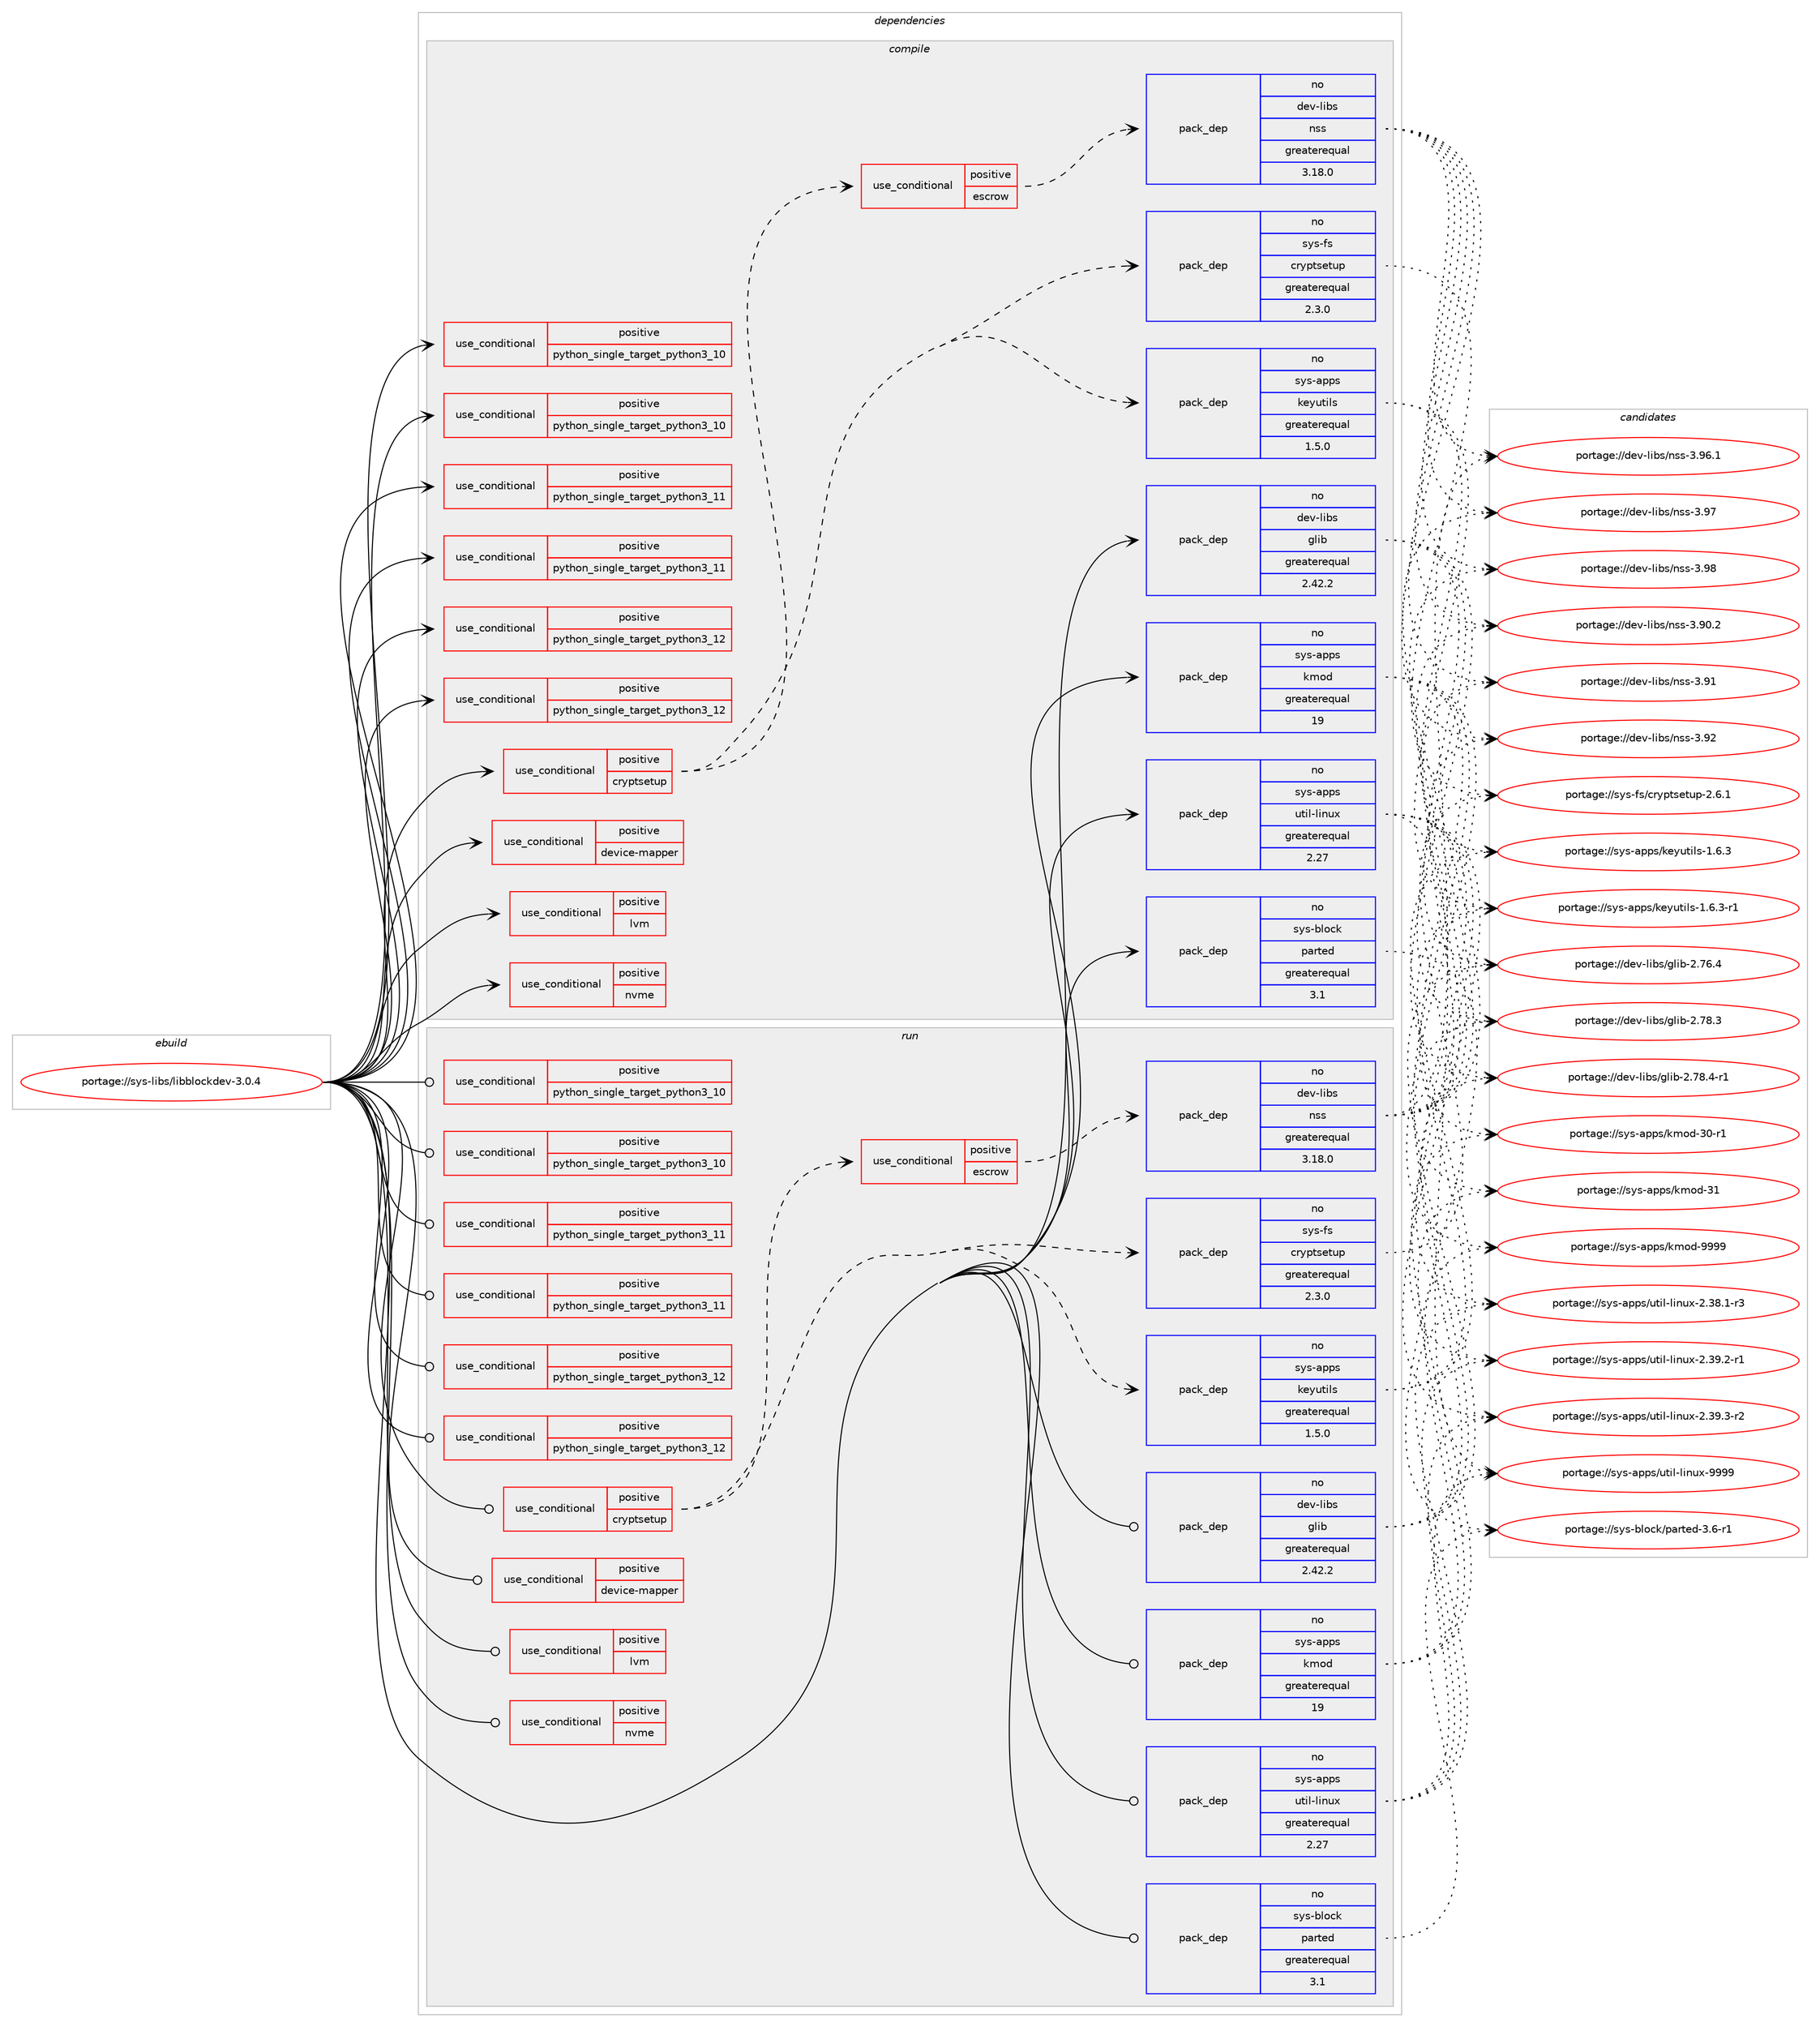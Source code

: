digraph prolog {

# *************
# Graph options
# *************

newrank=true;
concentrate=true;
compound=true;
graph [rankdir=LR,fontname=Helvetica,fontsize=10,ranksep=1.5];#, ranksep=2.5, nodesep=0.2];
edge  [arrowhead=vee];
node  [fontname=Helvetica,fontsize=10];

# **********
# The ebuild
# **********

subgraph cluster_leftcol {
color=gray;
rank=same;
label=<<i>ebuild</i>>;
id [label="portage://sys-libs/libblockdev-3.0.4", color=red, width=4, href="../sys-libs/libblockdev-3.0.4.svg"];
}

# ****************
# The dependencies
# ****************

subgraph cluster_midcol {
color=gray;
label=<<i>dependencies</i>>;
subgraph cluster_compile {
fillcolor="#eeeeee";
style=filled;
label=<<i>compile</i>>;
subgraph cond15330 {
dependency22795 [label=<<TABLE BORDER="0" CELLBORDER="1" CELLSPACING="0" CELLPADDING="4"><TR><TD ROWSPAN="3" CELLPADDING="10">use_conditional</TD></TR><TR><TD>positive</TD></TR><TR><TD>cryptsetup</TD></TR></TABLE>>, shape=none, color=red];
subgraph cond15331 {
dependency22796 [label=<<TABLE BORDER="0" CELLBORDER="1" CELLSPACING="0" CELLPADDING="4"><TR><TD ROWSPAN="3" CELLPADDING="10">use_conditional</TD></TR><TR><TD>positive</TD></TR><TR><TD>escrow</TD></TR></TABLE>>, shape=none, color=red];
subgraph pack7257 {
dependency22797 [label=<<TABLE BORDER="0" CELLBORDER="1" CELLSPACING="0" CELLPADDING="4" WIDTH="220"><TR><TD ROWSPAN="6" CELLPADDING="30">pack_dep</TD></TR><TR><TD WIDTH="110">no</TD></TR><TR><TD>dev-libs</TD></TR><TR><TD>nss</TD></TR><TR><TD>greaterequal</TD></TR><TR><TD>3.18.0</TD></TR></TABLE>>, shape=none, color=blue];
}
dependency22796:e -> dependency22797:w [weight=20,style="dashed",arrowhead="vee"];
# *** BEGIN UNKNOWN DEPENDENCY TYPE (TODO) ***
# dependency22796 -> package_dependency(portage://sys-libs/libblockdev-3.0.4,install,no,dev-libs,volume_key,none,[,,],[],[])
# *** END UNKNOWN DEPENDENCY TYPE (TODO) ***

}
dependency22795:e -> dependency22796:w [weight=20,style="dashed",arrowhead="vee"];
subgraph pack7258 {
dependency22798 [label=<<TABLE BORDER="0" CELLBORDER="1" CELLSPACING="0" CELLPADDING="4" WIDTH="220"><TR><TD ROWSPAN="6" CELLPADDING="30">pack_dep</TD></TR><TR><TD WIDTH="110">no</TD></TR><TR><TD>sys-apps</TD></TR><TR><TD>keyutils</TD></TR><TR><TD>greaterequal</TD></TR><TR><TD>1.5.0</TD></TR></TABLE>>, shape=none, color=blue];
}
dependency22795:e -> dependency22798:w [weight=20,style="dashed",arrowhead="vee"];
subgraph pack7259 {
dependency22799 [label=<<TABLE BORDER="0" CELLBORDER="1" CELLSPACING="0" CELLPADDING="4" WIDTH="220"><TR><TD ROWSPAN="6" CELLPADDING="30">pack_dep</TD></TR><TR><TD WIDTH="110">no</TD></TR><TR><TD>sys-fs</TD></TR><TR><TD>cryptsetup</TD></TR><TR><TD>greaterequal</TD></TR><TR><TD>2.3.0</TD></TR></TABLE>>, shape=none, color=blue];
}
dependency22795:e -> dependency22799:w [weight=20,style="dashed",arrowhead="vee"];
}
id:e -> dependency22795:w [weight=20,style="solid",arrowhead="vee"];
subgraph cond15332 {
dependency22800 [label=<<TABLE BORDER="0" CELLBORDER="1" CELLSPACING="0" CELLPADDING="4"><TR><TD ROWSPAN="3" CELLPADDING="10">use_conditional</TD></TR><TR><TD>positive</TD></TR><TR><TD>device-mapper</TD></TR></TABLE>>, shape=none, color=red];
# *** BEGIN UNKNOWN DEPENDENCY TYPE (TODO) ***
# dependency22800 -> package_dependency(portage://sys-libs/libblockdev-3.0.4,install,no,sys-fs,lvm2,none,[,,],[],[])
# *** END UNKNOWN DEPENDENCY TYPE (TODO) ***

}
id:e -> dependency22800:w [weight=20,style="solid",arrowhead="vee"];
subgraph cond15333 {
dependency22801 [label=<<TABLE BORDER="0" CELLBORDER="1" CELLSPACING="0" CELLPADDING="4"><TR><TD ROWSPAN="3" CELLPADDING="10">use_conditional</TD></TR><TR><TD>positive</TD></TR><TR><TD>lvm</TD></TR></TABLE>>, shape=none, color=red];
# *** BEGIN UNKNOWN DEPENDENCY TYPE (TODO) ***
# dependency22801 -> package_dependency(portage://sys-libs/libblockdev-3.0.4,install,no,sys-fs,lvm2,none,[,,],[],[])
# *** END UNKNOWN DEPENDENCY TYPE (TODO) ***

# *** BEGIN UNKNOWN DEPENDENCY TYPE (TODO) ***
# dependency22801 -> package_dependency(portage://sys-libs/libblockdev-3.0.4,install,no,virtual,udev,none,[,,],[],[])
# *** END UNKNOWN DEPENDENCY TYPE (TODO) ***

}
id:e -> dependency22801:w [weight=20,style="solid",arrowhead="vee"];
subgraph cond15334 {
dependency22802 [label=<<TABLE BORDER="0" CELLBORDER="1" CELLSPACING="0" CELLPADDING="4"><TR><TD ROWSPAN="3" CELLPADDING="10">use_conditional</TD></TR><TR><TD>positive</TD></TR><TR><TD>nvme</TD></TR></TABLE>>, shape=none, color=red];
# *** BEGIN UNKNOWN DEPENDENCY TYPE (TODO) ***
# dependency22802 -> package_dependency(portage://sys-libs/libblockdev-3.0.4,install,no,sys-libs,libnvme,none,[,,],[],[])
# *** END UNKNOWN DEPENDENCY TYPE (TODO) ***

}
id:e -> dependency22802:w [weight=20,style="solid",arrowhead="vee"];
subgraph cond15335 {
dependency22803 [label=<<TABLE BORDER="0" CELLBORDER="1" CELLSPACING="0" CELLPADDING="4"><TR><TD ROWSPAN="3" CELLPADDING="10">use_conditional</TD></TR><TR><TD>positive</TD></TR><TR><TD>python_single_target_python3_10</TD></TR></TABLE>>, shape=none, color=red];
# *** BEGIN UNKNOWN DEPENDENCY TYPE (TODO) ***
# dependency22803 -> package_dependency(portage://sys-libs/libblockdev-3.0.4,install,no,dev-lang,python,none,[,,],[slot(3.10)],[])
# *** END UNKNOWN DEPENDENCY TYPE (TODO) ***

}
id:e -> dependency22803:w [weight=20,style="solid",arrowhead="vee"];
subgraph cond15336 {
dependency22804 [label=<<TABLE BORDER="0" CELLBORDER="1" CELLSPACING="0" CELLPADDING="4"><TR><TD ROWSPAN="3" CELLPADDING="10">use_conditional</TD></TR><TR><TD>positive</TD></TR><TR><TD>python_single_target_python3_10</TD></TR></TABLE>>, shape=none, color=red];
# *** BEGIN UNKNOWN DEPENDENCY TYPE (TODO) ***
# dependency22804 -> package_dependency(portage://sys-libs/libblockdev-3.0.4,install,no,dev-python,pygobject,none,[,,],[slot(3)],[use(enable(python_targets_python3_10),negative)])
# *** END UNKNOWN DEPENDENCY TYPE (TODO) ***

}
id:e -> dependency22804:w [weight=20,style="solid",arrowhead="vee"];
subgraph cond15337 {
dependency22805 [label=<<TABLE BORDER="0" CELLBORDER="1" CELLSPACING="0" CELLPADDING="4"><TR><TD ROWSPAN="3" CELLPADDING="10">use_conditional</TD></TR><TR><TD>positive</TD></TR><TR><TD>python_single_target_python3_11</TD></TR></TABLE>>, shape=none, color=red];
# *** BEGIN UNKNOWN DEPENDENCY TYPE (TODO) ***
# dependency22805 -> package_dependency(portage://sys-libs/libblockdev-3.0.4,install,no,dev-lang,python,none,[,,],[slot(3.11)],[])
# *** END UNKNOWN DEPENDENCY TYPE (TODO) ***

}
id:e -> dependency22805:w [weight=20,style="solid",arrowhead="vee"];
subgraph cond15338 {
dependency22806 [label=<<TABLE BORDER="0" CELLBORDER="1" CELLSPACING="0" CELLPADDING="4"><TR><TD ROWSPAN="3" CELLPADDING="10">use_conditional</TD></TR><TR><TD>positive</TD></TR><TR><TD>python_single_target_python3_11</TD></TR></TABLE>>, shape=none, color=red];
# *** BEGIN UNKNOWN DEPENDENCY TYPE (TODO) ***
# dependency22806 -> package_dependency(portage://sys-libs/libblockdev-3.0.4,install,no,dev-python,pygobject,none,[,,],[slot(3)],[use(enable(python_targets_python3_11),negative)])
# *** END UNKNOWN DEPENDENCY TYPE (TODO) ***

}
id:e -> dependency22806:w [weight=20,style="solid",arrowhead="vee"];
subgraph cond15339 {
dependency22807 [label=<<TABLE BORDER="0" CELLBORDER="1" CELLSPACING="0" CELLPADDING="4"><TR><TD ROWSPAN="3" CELLPADDING="10">use_conditional</TD></TR><TR><TD>positive</TD></TR><TR><TD>python_single_target_python3_12</TD></TR></TABLE>>, shape=none, color=red];
# *** BEGIN UNKNOWN DEPENDENCY TYPE (TODO) ***
# dependency22807 -> package_dependency(portage://sys-libs/libblockdev-3.0.4,install,no,dev-lang,python,none,[,,],[slot(3.12)],[])
# *** END UNKNOWN DEPENDENCY TYPE (TODO) ***

}
id:e -> dependency22807:w [weight=20,style="solid",arrowhead="vee"];
subgraph cond15340 {
dependency22808 [label=<<TABLE BORDER="0" CELLBORDER="1" CELLSPACING="0" CELLPADDING="4"><TR><TD ROWSPAN="3" CELLPADDING="10">use_conditional</TD></TR><TR><TD>positive</TD></TR><TR><TD>python_single_target_python3_12</TD></TR></TABLE>>, shape=none, color=red];
# *** BEGIN UNKNOWN DEPENDENCY TYPE (TODO) ***
# dependency22808 -> package_dependency(portage://sys-libs/libblockdev-3.0.4,install,no,dev-python,pygobject,none,[,,],[slot(3)],[use(enable(python_targets_python3_12),negative)])
# *** END UNKNOWN DEPENDENCY TYPE (TODO) ***

}
id:e -> dependency22808:w [weight=20,style="solid",arrowhead="vee"];
subgraph pack7260 {
dependency22809 [label=<<TABLE BORDER="0" CELLBORDER="1" CELLSPACING="0" CELLPADDING="4" WIDTH="220"><TR><TD ROWSPAN="6" CELLPADDING="30">pack_dep</TD></TR><TR><TD WIDTH="110">no</TD></TR><TR><TD>dev-libs</TD></TR><TR><TD>glib</TD></TR><TR><TD>greaterequal</TD></TR><TR><TD>2.42.2</TD></TR></TABLE>>, shape=none, color=blue];
}
id:e -> dependency22809:w [weight=20,style="solid",arrowhead="vee"];
# *** BEGIN UNKNOWN DEPENDENCY TYPE (TODO) ***
# id -> package_dependency(portage://sys-libs/libblockdev-3.0.4,install,no,dev-libs,libbytesize,none,[,,],[],[])
# *** END UNKNOWN DEPENDENCY TYPE (TODO) ***

# *** BEGIN UNKNOWN DEPENDENCY TYPE (TODO) ***
# id -> package_dependency(portage://sys-libs/libblockdev-3.0.4,install,no,sys-apps,gptfdisk,none,[,,],[],[])
# *** END UNKNOWN DEPENDENCY TYPE (TODO) ***

subgraph pack7261 {
dependency22810 [label=<<TABLE BORDER="0" CELLBORDER="1" CELLSPACING="0" CELLPADDING="4" WIDTH="220"><TR><TD ROWSPAN="6" CELLPADDING="30">pack_dep</TD></TR><TR><TD WIDTH="110">no</TD></TR><TR><TD>sys-apps</TD></TR><TR><TD>kmod</TD></TR><TR><TD>greaterequal</TD></TR><TR><TD>19</TD></TR></TABLE>>, shape=none, color=blue];
}
id:e -> dependency22810:w [weight=20,style="solid",arrowhead="vee"];
subgraph pack7262 {
dependency22811 [label=<<TABLE BORDER="0" CELLBORDER="1" CELLSPACING="0" CELLPADDING="4" WIDTH="220"><TR><TD ROWSPAN="6" CELLPADDING="30">pack_dep</TD></TR><TR><TD WIDTH="110">no</TD></TR><TR><TD>sys-apps</TD></TR><TR><TD>util-linux</TD></TR><TR><TD>greaterequal</TD></TR><TR><TD>2.27</TD></TR></TABLE>>, shape=none, color=blue];
}
id:e -> dependency22811:w [weight=20,style="solid",arrowhead="vee"];
subgraph pack7263 {
dependency22812 [label=<<TABLE BORDER="0" CELLBORDER="1" CELLSPACING="0" CELLPADDING="4" WIDTH="220"><TR><TD ROWSPAN="6" CELLPADDING="30">pack_dep</TD></TR><TR><TD WIDTH="110">no</TD></TR><TR><TD>sys-block</TD></TR><TR><TD>parted</TD></TR><TR><TD>greaterequal</TD></TR><TR><TD>3.1</TD></TR></TABLE>>, shape=none, color=blue];
}
id:e -> dependency22812:w [weight=20,style="solid",arrowhead="vee"];
}
subgraph cluster_compileandrun {
fillcolor="#eeeeee";
style=filled;
label=<<i>compile and run</i>>;
}
subgraph cluster_run {
fillcolor="#eeeeee";
style=filled;
label=<<i>run</i>>;
subgraph cond15341 {
dependency22813 [label=<<TABLE BORDER="0" CELLBORDER="1" CELLSPACING="0" CELLPADDING="4"><TR><TD ROWSPAN="3" CELLPADDING="10">use_conditional</TD></TR><TR><TD>positive</TD></TR><TR><TD>cryptsetup</TD></TR></TABLE>>, shape=none, color=red];
subgraph cond15342 {
dependency22814 [label=<<TABLE BORDER="0" CELLBORDER="1" CELLSPACING="0" CELLPADDING="4"><TR><TD ROWSPAN="3" CELLPADDING="10">use_conditional</TD></TR><TR><TD>positive</TD></TR><TR><TD>escrow</TD></TR></TABLE>>, shape=none, color=red];
subgraph pack7264 {
dependency22815 [label=<<TABLE BORDER="0" CELLBORDER="1" CELLSPACING="0" CELLPADDING="4" WIDTH="220"><TR><TD ROWSPAN="6" CELLPADDING="30">pack_dep</TD></TR><TR><TD WIDTH="110">no</TD></TR><TR><TD>dev-libs</TD></TR><TR><TD>nss</TD></TR><TR><TD>greaterequal</TD></TR><TR><TD>3.18.0</TD></TR></TABLE>>, shape=none, color=blue];
}
dependency22814:e -> dependency22815:w [weight=20,style="dashed",arrowhead="vee"];
# *** BEGIN UNKNOWN DEPENDENCY TYPE (TODO) ***
# dependency22814 -> package_dependency(portage://sys-libs/libblockdev-3.0.4,run,no,dev-libs,volume_key,none,[,,],[],[])
# *** END UNKNOWN DEPENDENCY TYPE (TODO) ***

}
dependency22813:e -> dependency22814:w [weight=20,style="dashed",arrowhead="vee"];
subgraph pack7265 {
dependency22816 [label=<<TABLE BORDER="0" CELLBORDER="1" CELLSPACING="0" CELLPADDING="4" WIDTH="220"><TR><TD ROWSPAN="6" CELLPADDING="30">pack_dep</TD></TR><TR><TD WIDTH="110">no</TD></TR><TR><TD>sys-apps</TD></TR><TR><TD>keyutils</TD></TR><TR><TD>greaterequal</TD></TR><TR><TD>1.5.0</TD></TR></TABLE>>, shape=none, color=blue];
}
dependency22813:e -> dependency22816:w [weight=20,style="dashed",arrowhead="vee"];
subgraph pack7266 {
dependency22817 [label=<<TABLE BORDER="0" CELLBORDER="1" CELLSPACING="0" CELLPADDING="4" WIDTH="220"><TR><TD ROWSPAN="6" CELLPADDING="30">pack_dep</TD></TR><TR><TD WIDTH="110">no</TD></TR><TR><TD>sys-fs</TD></TR><TR><TD>cryptsetup</TD></TR><TR><TD>greaterequal</TD></TR><TR><TD>2.3.0</TD></TR></TABLE>>, shape=none, color=blue];
}
dependency22813:e -> dependency22817:w [weight=20,style="dashed",arrowhead="vee"];
}
id:e -> dependency22813:w [weight=20,style="solid",arrowhead="odot"];
subgraph cond15343 {
dependency22818 [label=<<TABLE BORDER="0" CELLBORDER="1" CELLSPACING="0" CELLPADDING="4"><TR><TD ROWSPAN="3" CELLPADDING="10">use_conditional</TD></TR><TR><TD>positive</TD></TR><TR><TD>device-mapper</TD></TR></TABLE>>, shape=none, color=red];
# *** BEGIN UNKNOWN DEPENDENCY TYPE (TODO) ***
# dependency22818 -> package_dependency(portage://sys-libs/libblockdev-3.0.4,run,no,sys-fs,lvm2,none,[,,],[],[])
# *** END UNKNOWN DEPENDENCY TYPE (TODO) ***

}
id:e -> dependency22818:w [weight=20,style="solid",arrowhead="odot"];
subgraph cond15344 {
dependency22819 [label=<<TABLE BORDER="0" CELLBORDER="1" CELLSPACING="0" CELLPADDING="4"><TR><TD ROWSPAN="3" CELLPADDING="10">use_conditional</TD></TR><TR><TD>positive</TD></TR><TR><TD>lvm</TD></TR></TABLE>>, shape=none, color=red];
# *** BEGIN UNKNOWN DEPENDENCY TYPE (TODO) ***
# dependency22819 -> package_dependency(portage://sys-libs/libblockdev-3.0.4,run,no,sys-fs,lvm2,none,[,,],[],[])
# *** END UNKNOWN DEPENDENCY TYPE (TODO) ***

# *** BEGIN UNKNOWN DEPENDENCY TYPE (TODO) ***
# dependency22819 -> package_dependency(portage://sys-libs/libblockdev-3.0.4,run,no,virtual,udev,none,[,,],[],[])
# *** END UNKNOWN DEPENDENCY TYPE (TODO) ***

}
id:e -> dependency22819:w [weight=20,style="solid",arrowhead="odot"];
subgraph cond15345 {
dependency22820 [label=<<TABLE BORDER="0" CELLBORDER="1" CELLSPACING="0" CELLPADDING="4"><TR><TD ROWSPAN="3" CELLPADDING="10">use_conditional</TD></TR><TR><TD>positive</TD></TR><TR><TD>nvme</TD></TR></TABLE>>, shape=none, color=red];
# *** BEGIN UNKNOWN DEPENDENCY TYPE (TODO) ***
# dependency22820 -> package_dependency(portage://sys-libs/libblockdev-3.0.4,run,no,sys-libs,libnvme,none,[,,],[],[])
# *** END UNKNOWN DEPENDENCY TYPE (TODO) ***

}
id:e -> dependency22820:w [weight=20,style="solid",arrowhead="odot"];
subgraph cond15346 {
dependency22821 [label=<<TABLE BORDER="0" CELLBORDER="1" CELLSPACING="0" CELLPADDING="4"><TR><TD ROWSPAN="3" CELLPADDING="10">use_conditional</TD></TR><TR><TD>positive</TD></TR><TR><TD>python_single_target_python3_10</TD></TR></TABLE>>, shape=none, color=red];
# *** BEGIN UNKNOWN DEPENDENCY TYPE (TODO) ***
# dependency22821 -> package_dependency(portage://sys-libs/libblockdev-3.0.4,run,no,dev-lang,python,none,[,,],[slot(3.10)],[])
# *** END UNKNOWN DEPENDENCY TYPE (TODO) ***

}
id:e -> dependency22821:w [weight=20,style="solid",arrowhead="odot"];
subgraph cond15347 {
dependency22822 [label=<<TABLE BORDER="0" CELLBORDER="1" CELLSPACING="0" CELLPADDING="4"><TR><TD ROWSPAN="3" CELLPADDING="10">use_conditional</TD></TR><TR><TD>positive</TD></TR><TR><TD>python_single_target_python3_10</TD></TR></TABLE>>, shape=none, color=red];
# *** BEGIN UNKNOWN DEPENDENCY TYPE (TODO) ***
# dependency22822 -> package_dependency(portage://sys-libs/libblockdev-3.0.4,run,no,dev-python,pygobject,none,[,,],[slot(3)],[use(enable(python_targets_python3_10),negative)])
# *** END UNKNOWN DEPENDENCY TYPE (TODO) ***

}
id:e -> dependency22822:w [weight=20,style="solid",arrowhead="odot"];
subgraph cond15348 {
dependency22823 [label=<<TABLE BORDER="0" CELLBORDER="1" CELLSPACING="0" CELLPADDING="4"><TR><TD ROWSPAN="3" CELLPADDING="10">use_conditional</TD></TR><TR><TD>positive</TD></TR><TR><TD>python_single_target_python3_11</TD></TR></TABLE>>, shape=none, color=red];
# *** BEGIN UNKNOWN DEPENDENCY TYPE (TODO) ***
# dependency22823 -> package_dependency(portage://sys-libs/libblockdev-3.0.4,run,no,dev-lang,python,none,[,,],[slot(3.11)],[])
# *** END UNKNOWN DEPENDENCY TYPE (TODO) ***

}
id:e -> dependency22823:w [weight=20,style="solid",arrowhead="odot"];
subgraph cond15349 {
dependency22824 [label=<<TABLE BORDER="0" CELLBORDER="1" CELLSPACING="0" CELLPADDING="4"><TR><TD ROWSPAN="3" CELLPADDING="10">use_conditional</TD></TR><TR><TD>positive</TD></TR><TR><TD>python_single_target_python3_11</TD></TR></TABLE>>, shape=none, color=red];
# *** BEGIN UNKNOWN DEPENDENCY TYPE (TODO) ***
# dependency22824 -> package_dependency(portage://sys-libs/libblockdev-3.0.4,run,no,dev-python,pygobject,none,[,,],[slot(3)],[use(enable(python_targets_python3_11),negative)])
# *** END UNKNOWN DEPENDENCY TYPE (TODO) ***

}
id:e -> dependency22824:w [weight=20,style="solid",arrowhead="odot"];
subgraph cond15350 {
dependency22825 [label=<<TABLE BORDER="0" CELLBORDER="1" CELLSPACING="0" CELLPADDING="4"><TR><TD ROWSPAN="3" CELLPADDING="10">use_conditional</TD></TR><TR><TD>positive</TD></TR><TR><TD>python_single_target_python3_12</TD></TR></TABLE>>, shape=none, color=red];
# *** BEGIN UNKNOWN DEPENDENCY TYPE (TODO) ***
# dependency22825 -> package_dependency(portage://sys-libs/libblockdev-3.0.4,run,no,dev-lang,python,none,[,,],[slot(3.12)],[])
# *** END UNKNOWN DEPENDENCY TYPE (TODO) ***

}
id:e -> dependency22825:w [weight=20,style="solid",arrowhead="odot"];
subgraph cond15351 {
dependency22826 [label=<<TABLE BORDER="0" CELLBORDER="1" CELLSPACING="0" CELLPADDING="4"><TR><TD ROWSPAN="3" CELLPADDING="10">use_conditional</TD></TR><TR><TD>positive</TD></TR><TR><TD>python_single_target_python3_12</TD></TR></TABLE>>, shape=none, color=red];
# *** BEGIN UNKNOWN DEPENDENCY TYPE (TODO) ***
# dependency22826 -> package_dependency(portage://sys-libs/libblockdev-3.0.4,run,no,dev-python,pygobject,none,[,,],[slot(3)],[use(enable(python_targets_python3_12),negative)])
# *** END UNKNOWN DEPENDENCY TYPE (TODO) ***

}
id:e -> dependency22826:w [weight=20,style="solid",arrowhead="odot"];
subgraph pack7267 {
dependency22827 [label=<<TABLE BORDER="0" CELLBORDER="1" CELLSPACING="0" CELLPADDING="4" WIDTH="220"><TR><TD ROWSPAN="6" CELLPADDING="30">pack_dep</TD></TR><TR><TD WIDTH="110">no</TD></TR><TR><TD>dev-libs</TD></TR><TR><TD>glib</TD></TR><TR><TD>greaterequal</TD></TR><TR><TD>2.42.2</TD></TR></TABLE>>, shape=none, color=blue];
}
id:e -> dependency22827:w [weight=20,style="solid",arrowhead="odot"];
# *** BEGIN UNKNOWN DEPENDENCY TYPE (TODO) ***
# id -> package_dependency(portage://sys-libs/libblockdev-3.0.4,run,no,dev-libs,libbytesize,none,[,,],[],[])
# *** END UNKNOWN DEPENDENCY TYPE (TODO) ***

# *** BEGIN UNKNOWN DEPENDENCY TYPE (TODO) ***
# id -> package_dependency(portage://sys-libs/libblockdev-3.0.4,run,no,sys-apps,gptfdisk,none,[,,],[],[])
# *** END UNKNOWN DEPENDENCY TYPE (TODO) ***

subgraph pack7268 {
dependency22828 [label=<<TABLE BORDER="0" CELLBORDER="1" CELLSPACING="0" CELLPADDING="4" WIDTH="220"><TR><TD ROWSPAN="6" CELLPADDING="30">pack_dep</TD></TR><TR><TD WIDTH="110">no</TD></TR><TR><TD>sys-apps</TD></TR><TR><TD>kmod</TD></TR><TR><TD>greaterequal</TD></TR><TR><TD>19</TD></TR></TABLE>>, shape=none, color=blue];
}
id:e -> dependency22828:w [weight=20,style="solid",arrowhead="odot"];
subgraph pack7269 {
dependency22829 [label=<<TABLE BORDER="0" CELLBORDER="1" CELLSPACING="0" CELLPADDING="4" WIDTH="220"><TR><TD ROWSPAN="6" CELLPADDING="30">pack_dep</TD></TR><TR><TD WIDTH="110">no</TD></TR><TR><TD>sys-apps</TD></TR><TR><TD>util-linux</TD></TR><TR><TD>greaterequal</TD></TR><TR><TD>2.27</TD></TR></TABLE>>, shape=none, color=blue];
}
id:e -> dependency22829:w [weight=20,style="solid",arrowhead="odot"];
subgraph pack7270 {
dependency22830 [label=<<TABLE BORDER="0" CELLBORDER="1" CELLSPACING="0" CELLPADDING="4" WIDTH="220"><TR><TD ROWSPAN="6" CELLPADDING="30">pack_dep</TD></TR><TR><TD WIDTH="110">no</TD></TR><TR><TD>sys-block</TD></TR><TR><TD>parted</TD></TR><TR><TD>greaterequal</TD></TR><TR><TD>3.1</TD></TR></TABLE>>, shape=none, color=blue];
}
id:e -> dependency22830:w [weight=20,style="solid",arrowhead="odot"];
}
}

# **************
# The candidates
# **************

subgraph cluster_choices {
rank=same;
color=gray;
label=<<i>candidates</i>>;

subgraph choice7257 {
color=black;
nodesep=1;
choice10010111845108105981154711011511545514657484650 [label="portage://dev-libs/nss-3.90.2", color=red, width=4,href="../dev-libs/nss-3.90.2.svg"];
choice1001011184510810598115471101151154551465749 [label="portage://dev-libs/nss-3.91", color=red, width=4,href="../dev-libs/nss-3.91.svg"];
choice1001011184510810598115471101151154551465750 [label="portage://dev-libs/nss-3.92", color=red, width=4,href="../dev-libs/nss-3.92.svg"];
choice10010111845108105981154711011511545514657544649 [label="portage://dev-libs/nss-3.96.1", color=red, width=4,href="../dev-libs/nss-3.96.1.svg"];
choice1001011184510810598115471101151154551465755 [label="portage://dev-libs/nss-3.97", color=red, width=4,href="../dev-libs/nss-3.97.svg"];
choice1001011184510810598115471101151154551465756 [label="portage://dev-libs/nss-3.98", color=red, width=4,href="../dev-libs/nss-3.98.svg"];
dependency22797:e -> choice10010111845108105981154711011511545514657484650:w [style=dotted,weight="100"];
dependency22797:e -> choice1001011184510810598115471101151154551465749:w [style=dotted,weight="100"];
dependency22797:e -> choice1001011184510810598115471101151154551465750:w [style=dotted,weight="100"];
dependency22797:e -> choice10010111845108105981154711011511545514657544649:w [style=dotted,weight="100"];
dependency22797:e -> choice1001011184510810598115471101151154551465755:w [style=dotted,weight="100"];
dependency22797:e -> choice1001011184510810598115471101151154551465756:w [style=dotted,weight="100"];
}
subgraph choice7258 {
color=black;
nodesep=1;
choice115121115459711211211547107101121117116105108115454946544651 [label="portage://sys-apps/keyutils-1.6.3", color=red, width=4,href="../sys-apps/keyutils-1.6.3.svg"];
choice1151211154597112112115471071011211171161051081154549465446514511449 [label="portage://sys-apps/keyutils-1.6.3-r1", color=red, width=4,href="../sys-apps/keyutils-1.6.3-r1.svg"];
dependency22798:e -> choice115121115459711211211547107101121117116105108115454946544651:w [style=dotted,weight="100"];
dependency22798:e -> choice1151211154597112112115471071011211171161051081154549465446514511449:w [style=dotted,weight="100"];
}
subgraph choice7259 {
color=black;
nodesep=1;
choice115121115451021154799114121112116115101116117112455046544649 [label="portage://sys-fs/cryptsetup-2.6.1", color=red, width=4,href="../sys-fs/cryptsetup-2.6.1.svg"];
dependency22799:e -> choice115121115451021154799114121112116115101116117112455046544649:w [style=dotted,weight="100"];
}
subgraph choice7260 {
color=black;
nodesep=1;
choice1001011184510810598115471031081059845504655544652 [label="portage://dev-libs/glib-2.76.4", color=red, width=4,href="../dev-libs/glib-2.76.4.svg"];
choice1001011184510810598115471031081059845504655564651 [label="portage://dev-libs/glib-2.78.3", color=red, width=4,href="../dev-libs/glib-2.78.3.svg"];
choice10010111845108105981154710310810598455046555646524511449 [label="portage://dev-libs/glib-2.78.4-r1", color=red, width=4,href="../dev-libs/glib-2.78.4-r1.svg"];
dependency22809:e -> choice1001011184510810598115471031081059845504655544652:w [style=dotted,weight="100"];
dependency22809:e -> choice1001011184510810598115471031081059845504655564651:w [style=dotted,weight="100"];
dependency22809:e -> choice10010111845108105981154710310810598455046555646524511449:w [style=dotted,weight="100"];
}
subgraph choice7261 {
color=black;
nodesep=1;
choice1151211154597112112115471071091111004551484511449 [label="portage://sys-apps/kmod-30-r1", color=red, width=4,href="../sys-apps/kmod-30-r1.svg"];
choice115121115459711211211547107109111100455149 [label="portage://sys-apps/kmod-31", color=red, width=4,href="../sys-apps/kmod-31.svg"];
choice1151211154597112112115471071091111004557575757 [label="portage://sys-apps/kmod-9999", color=red, width=4,href="../sys-apps/kmod-9999.svg"];
dependency22810:e -> choice1151211154597112112115471071091111004551484511449:w [style=dotted,weight="100"];
dependency22810:e -> choice115121115459711211211547107109111100455149:w [style=dotted,weight="100"];
dependency22810:e -> choice1151211154597112112115471071091111004557575757:w [style=dotted,weight="100"];
}
subgraph choice7262 {
color=black;
nodesep=1;
choice11512111545971121121154711711610510845108105110117120455046515646494511451 [label="portage://sys-apps/util-linux-2.38.1-r3", color=red, width=4,href="../sys-apps/util-linux-2.38.1-r3.svg"];
choice11512111545971121121154711711610510845108105110117120455046515746504511449 [label="portage://sys-apps/util-linux-2.39.2-r1", color=red, width=4,href="../sys-apps/util-linux-2.39.2-r1.svg"];
choice11512111545971121121154711711610510845108105110117120455046515746514511450 [label="portage://sys-apps/util-linux-2.39.3-r2", color=red, width=4,href="../sys-apps/util-linux-2.39.3-r2.svg"];
choice115121115459711211211547117116105108451081051101171204557575757 [label="portage://sys-apps/util-linux-9999", color=red, width=4,href="../sys-apps/util-linux-9999.svg"];
dependency22811:e -> choice11512111545971121121154711711610510845108105110117120455046515646494511451:w [style=dotted,weight="100"];
dependency22811:e -> choice11512111545971121121154711711610510845108105110117120455046515746504511449:w [style=dotted,weight="100"];
dependency22811:e -> choice11512111545971121121154711711610510845108105110117120455046515746514511450:w [style=dotted,weight="100"];
dependency22811:e -> choice115121115459711211211547117116105108451081051101171204557575757:w [style=dotted,weight="100"];
}
subgraph choice7263 {
color=black;
nodesep=1;
choice1151211154598108111991074711297114116101100455146544511449 [label="portage://sys-block/parted-3.6-r1", color=red, width=4,href="../sys-block/parted-3.6-r1.svg"];
dependency22812:e -> choice1151211154598108111991074711297114116101100455146544511449:w [style=dotted,weight="100"];
}
subgraph choice7264 {
color=black;
nodesep=1;
choice10010111845108105981154711011511545514657484650 [label="portage://dev-libs/nss-3.90.2", color=red, width=4,href="../dev-libs/nss-3.90.2.svg"];
choice1001011184510810598115471101151154551465749 [label="portage://dev-libs/nss-3.91", color=red, width=4,href="../dev-libs/nss-3.91.svg"];
choice1001011184510810598115471101151154551465750 [label="portage://dev-libs/nss-3.92", color=red, width=4,href="../dev-libs/nss-3.92.svg"];
choice10010111845108105981154711011511545514657544649 [label="portage://dev-libs/nss-3.96.1", color=red, width=4,href="../dev-libs/nss-3.96.1.svg"];
choice1001011184510810598115471101151154551465755 [label="portage://dev-libs/nss-3.97", color=red, width=4,href="../dev-libs/nss-3.97.svg"];
choice1001011184510810598115471101151154551465756 [label="portage://dev-libs/nss-3.98", color=red, width=4,href="../dev-libs/nss-3.98.svg"];
dependency22815:e -> choice10010111845108105981154711011511545514657484650:w [style=dotted,weight="100"];
dependency22815:e -> choice1001011184510810598115471101151154551465749:w [style=dotted,weight="100"];
dependency22815:e -> choice1001011184510810598115471101151154551465750:w [style=dotted,weight="100"];
dependency22815:e -> choice10010111845108105981154711011511545514657544649:w [style=dotted,weight="100"];
dependency22815:e -> choice1001011184510810598115471101151154551465755:w [style=dotted,weight="100"];
dependency22815:e -> choice1001011184510810598115471101151154551465756:w [style=dotted,weight="100"];
}
subgraph choice7265 {
color=black;
nodesep=1;
choice115121115459711211211547107101121117116105108115454946544651 [label="portage://sys-apps/keyutils-1.6.3", color=red, width=4,href="../sys-apps/keyutils-1.6.3.svg"];
choice1151211154597112112115471071011211171161051081154549465446514511449 [label="portage://sys-apps/keyutils-1.6.3-r1", color=red, width=4,href="../sys-apps/keyutils-1.6.3-r1.svg"];
dependency22816:e -> choice115121115459711211211547107101121117116105108115454946544651:w [style=dotted,weight="100"];
dependency22816:e -> choice1151211154597112112115471071011211171161051081154549465446514511449:w [style=dotted,weight="100"];
}
subgraph choice7266 {
color=black;
nodesep=1;
choice115121115451021154799114121112116115101116117112455046544649 [label="portage://sys-fs/cryptsetup-2.6.1", color=red, width=4,href="../sys-fs/cryptsetup-2.6.1.svg"];
dependency22817:e -> choice115121115451021154799114121112116115101116117112455046544649:w [style=dotted,weight="100"];
}
subgraph choice7267 {
color=black;
nodesep=1;
choice1001011184510810598115471031081059845504655544652 [label="portage://dev-libs/glib-2.76.4", color=red, width=4,href="../dev-libs/glib-2.76.4.svg"];
choice1001011184510810598115471031081059845504655564651 [label="portage://dev-libs/glib-2.78.3", color=red, width=4,href="../dev-libs/glib-2.78.3.svg"];
choice10010111845108105981154710310810598455046555646524511449 [label="portage://dev-libs/glib-2.78.4-r1", color=red, width=4,href="../dev-libs/glib-2.78.4-r1.svg"];
dependency22827:e -> choice1001011184510810598115471031081059845504655544652:w [style=dotted,weight="100"];
dependency22827:e -> choice1001011184510810598115471031081059845504655564651:w [style=dotted,weight="100"];
dependency22827:e -> choice10010111845108105981154710310810598455046555646524511449:w [style=dotted,weight="100"];
}
subgraph choice7268 {
color=black;
nodesep=1;
choice1151211154597112112115471071091111004551484511449 [label="portage://sys-apps/kmod-30-r1", color=red, width=4,href="../sys-apps/kmod-30-r1.svg"];
choice115121115459711211211547107109111100455149 [label="portage://sys-apps/kmod-31", color=red, width=4,href="../sys-apps/kmod-31.svg"];
choice1151211154597112112115471071091111004557575757 [label="portage://sys-apps/kmod-9999", color=red, width=4,href="../sys-apps/kmod-9999.svg"];
dependency22828:e -> choice1151211154597112112115471071091111004551484511449:w [style=dotted,weight="100"];
dependency22828:e -> choice115121115459711211211547107109111100455149:w [style=dotted,weight="100"];
dependency22828:e -> choice1151211154597112112115471071091111004557575757:w [style=dotted,weight="100"];
}
subgraph choice7269 {
color=black;
nodesep=1;
choice11512111545971121121154711711610510845108105110117120455046515646494511451 [label="portage://sys-apps/util-linux-2.38.1-r3", color=red, width=4,href="../sys-apps/util-linux-2.38.1-r3.svg"];
choice11512111545971121121154711711610510845108105110117120455046515746504511449 [label="portage://sys-apps/util-linux-2.39.2-r1", color=red, width=4,href="../sys-apps/util-linux-2.39.2-r1.svg"];
choice11512111545971121121154711711610510845108105110117120455046515746514511450 [label="portage://sys-apps/util-linux-2.39.3-r2", color=red, width=4,href="../sys-apps/util-linux-2.39.3-r2.svg"];
choice115121115459711211211547117116105108451081051101171204557575757 [label="portage://sys-apps/util-linux-9999", color=red, width=4,href="../sys-apps/util-linux-9999.svg"];
dependency22829:e -> choice11512111545971121121154711711610510845108105110117120455046515646494511451:w [style=dotted,weight="100"];
dependency22829:e -> choice11512111545971121121154711711610510845108105110117120455046515746504511449:w [style=dotted,weight="100"];
dependency22829:e -> choice11512111545971121121154711711610510845108105110117120455046515746514511450:w [style=dotted,weight="100"];
dependency22829:e -> choice115121115459711211211547117116105108451081051101171204557575757:w [style=dotted,weight="100"];
}
subgraph choice7270 {
color=black;
nodesep=1;
choice1151211154598108111991074711297114116101100455146544511449 [label="portage://sys-block/parted-3.6-r1", color=red, width=4,href="../sys-block/parted-3.6-r1.svg"];
dependency22830:e -> choice1151211154598108111991074711297114116101100455146544511449:w [style=dotted,weight="100"];
}
}

}
